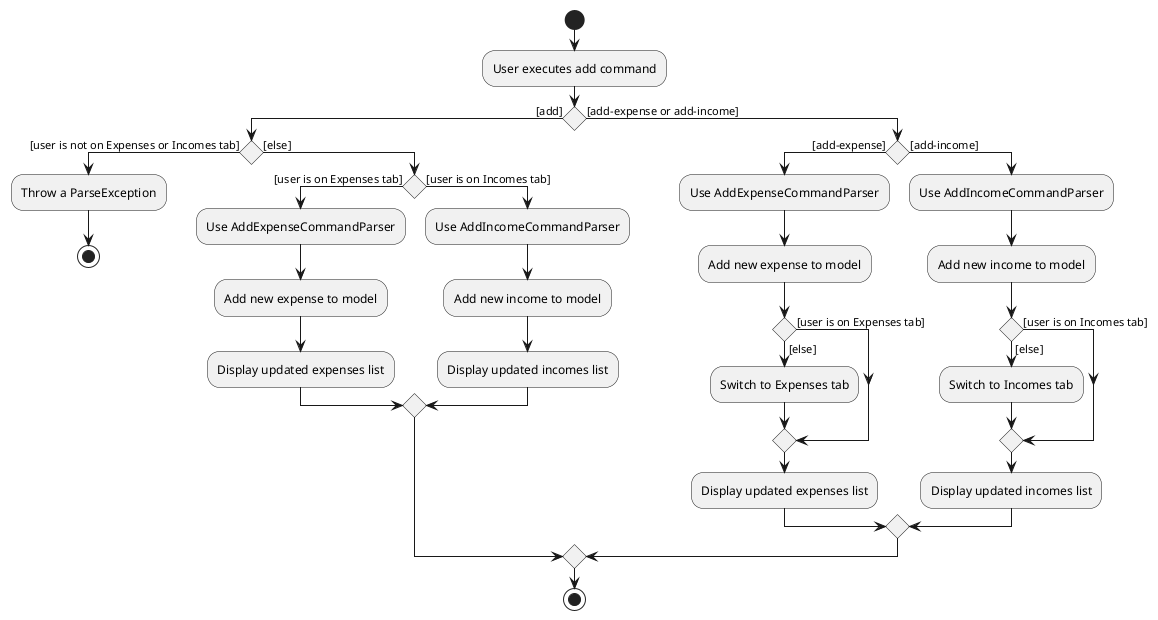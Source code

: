 @startuml
start
:User executes add command;

if () then ([add])
    if () then ([user is not on Expenses or Incomes tab])
        :Throw a ParseException;
        stop
    else ([else])
        if () then ([user is on Expenses tab])
            :Use AddExpenseCommandParser;
            :Add new expense to model;
            :Display updated expenses list;
        else ([user is on Incomes tab])
            :Use AddIncomeCommandParser;
            :Add new income to model;
            :Display updated incomes list;
        endif
    endif

else ([add-expense or add-income])
    if () then ([add-expense])
        :Use AddExpenseCommandParser;
        :Add new expense to model;
        if () then ([user is on Expenses tab])
        else ([else])
            :Switch to Expenses tab;
        endif
        :Display updated expenses list;
    else ([add-income])
        :Use AddIncomeCommandParser;
        :Add new income to model;
        if () then ([user is on Incomes tab])
        else ([else])
            :Switch to Incomes tab;
        endif
        :Display updated incomes list;
    endif
endif

stop
@enduml
